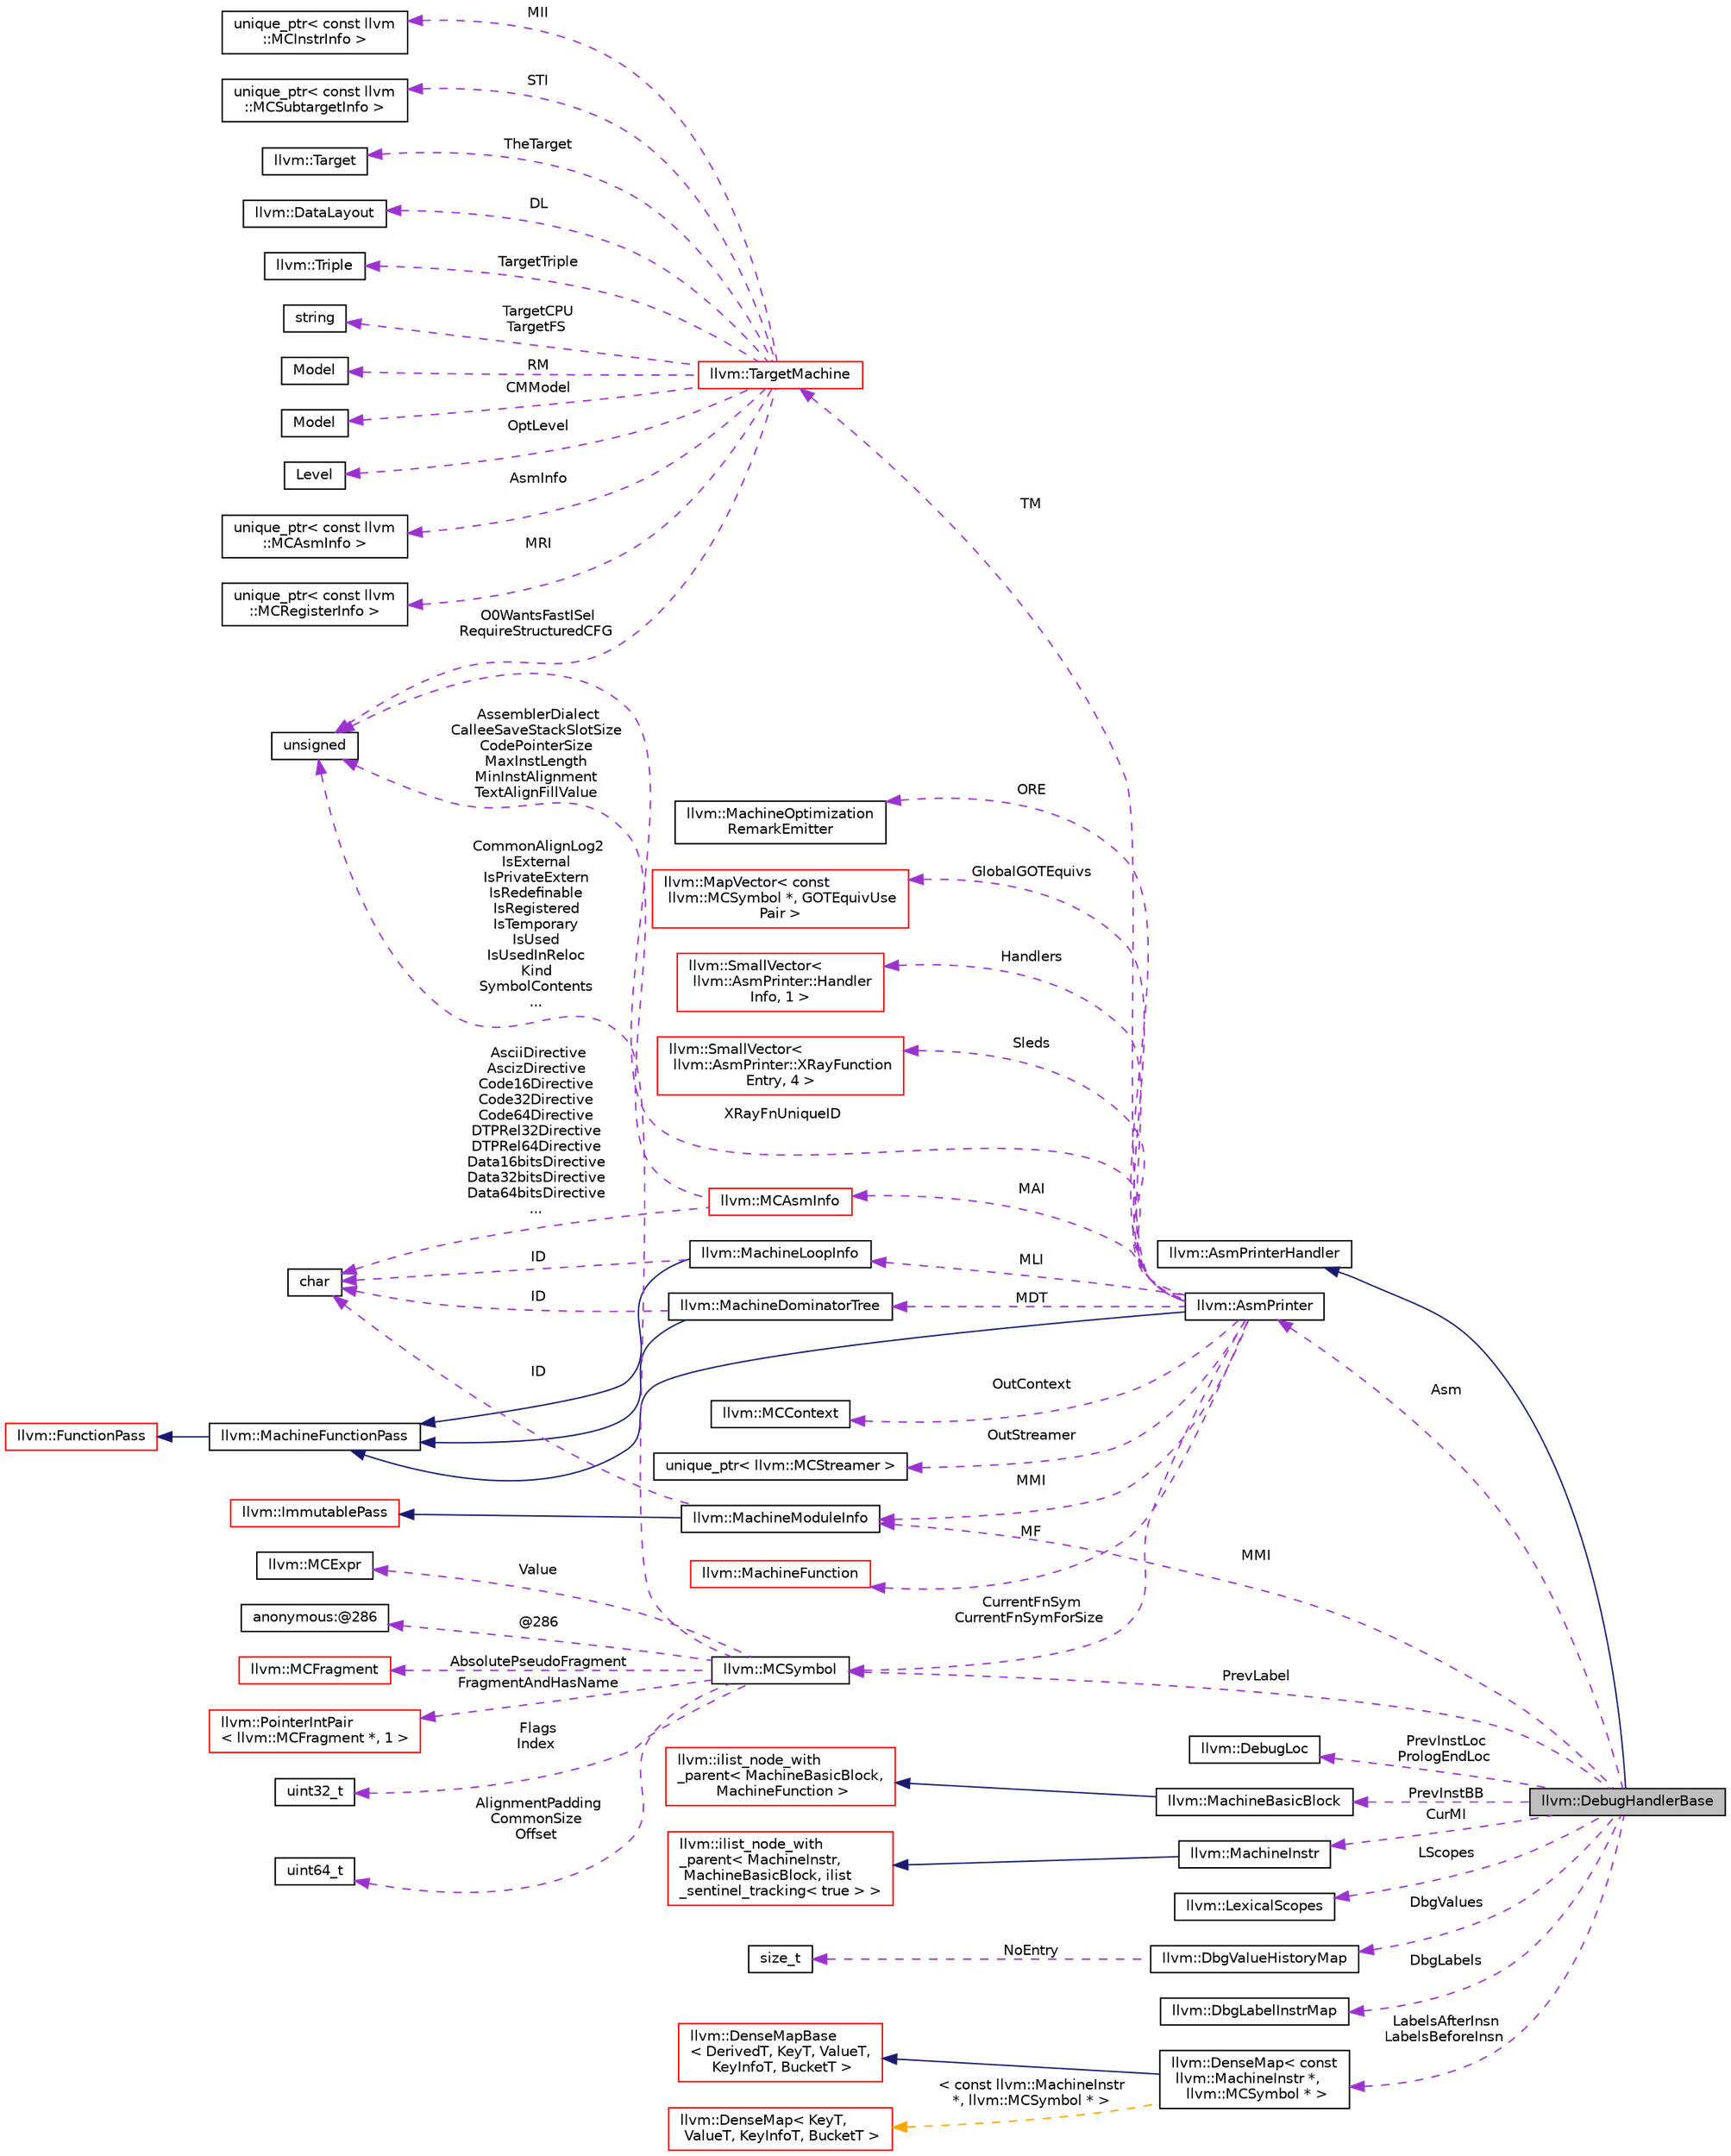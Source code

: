 digraph "llvm::DebugHandlerBase"
{
 // LATEX_PDF_SIZE
  bgcolor="transparent";
  edge [fontname="Helvetica",fontsize="10",labelfontname="Helvetica",labelfontsize="10"];
  node [fontname="Helvetica",fontsize="10",shape="box"];
  rankdir="LR";
  Node1 [label="llvm::DebugHandlerBase",height=0.2,width=0.4,color="black", fillcolor="grey75", style="filled", fontcolor="black",tooltip="Base class for debug information backends."];
  Node2 -> Node1 [dir="back",color="midnightblue",fontsize="10",style="solid",fontname="Helvetica"];
  Node2 [label="llvm::AsmPrinterHandler",height=0.2,width=0.4,color="black",URL="$classllvm_1_1AsmPrinterHandler.html",tooltip="Collects and handles AsmPrinter objects required to build debug or EH information."];
  Node3 -> Node1 [dir="back",color="darkorchid3",fontsize="10",style="dashed",label=" Asm" ,fontname="Helvetica"];
  Node3 [label="llvm::AsmPrinter",height=0.2,width=0.4,color="black",URL="$classllvm_1_1AsmPrinter.html",tooltip="This class is intended to be used as a driving class for all asm writers."];
  Node4 -> Node3 [dir="back",color="midnightblue",fontsize="10",style="solid",fontname="Helvetica"];
  Node4 [label="llvm::MachineFunctionPass",height=0.2,width=0.4,color="black",URL="$classllvm_1_1MachineFunctionPass.html",tooltip="MachineFunctionPass - This class adapts the FunctionPass interface to allow convenient creation of pa..."];
  Node5 -> Node4 [dir="back",color="midnightblue",fontsize="10",style="solid",fontname="Helvetica"];
  Node5 [label="llvm::FunctionPass",height=0.2,width=0.4,color="red",URL="$classllvm_1_1FunctionPass.html",tooltip="FunctionPass class - This class is used to implement most global optimizations."];
  Node7 -> Node3 [dir="back",color="darkorchid3",fontsize="10",style="dashed",label=" TM" ,fontname="Helvetica"];
  Node7 [label="llvm::TargetMachine",height=0.2,width=0.4,color="red",URL="$classllvm_1_1TargetMachine.html",tooltip="Primary interface to the complete machine description for the target machine."];
  Node8 -> Node7 [dir="back",color="darkorchid3",fontsize="10",style="dashed",label=" TheTarget" ,fontname="Helvetica"];
  Node8 [label="llvm::Target",height=0.2,width=0.4,color="black",URL="$classllvm_1_1Target.html",tooltip="Target - Wrapper for Target specific information."];
  Node9 -> Node7 [dir="back",color="darkorchid3",fontsize="10",style="dashed",label=" DL" ,fontname="Helvetica"];
  Node9 [label="llvm::DataLayout",height=0.2,width=0.4,color="black",URL="$classllvm_1_1DataLayout.html",tooltip="A parsed version of the target data layout string in and methods for querying it."];
  Node10 -> Node7 [dir="back",color="darkorchid3",fontsize="10",style="dashed",label=" TargetTriple" ,fontname="Helvetica"];
  Node10 [label="llvm::Triple",height=0.2,width=0.4,color="black",URL="$classllvm_1_1Triple.html",tooltip="Triple - Helper class for working with autoconf configuration names."];
  Node11 -> Node7 [dir="back",color="darkorchid3",fontsize="10",style="dashed",label=" TargetCPU\nTargetFS" ,fontname="Helvetica"];
  Node11 [label="string",height=0.2,width=0.4,color="black",tooltip=" "];
  Node12 -> Node7 [dir="back",color="darkorchid3",fontsize="10",style="dashed",label=" RM" ,fontname="Helvetica"];
  Node12 [label="Model",height=0.2,width=0.4,color="black",tooltip=" "];
  Node13 -> Node7 [dir="back",color="darkorchid3",fontsize="10",style="dashed",label=" CMModel" ,fontname="Helvetica"];
  Node13 [label="Model",height=0.2,width=0.4,color="black",tooltip=" "];
  Node14 -> Node7 [dir="back",color="darkorchid3",fontsize="10",style="dashed",label=" OptLevel" ,fontname="Helvetica"];
  Node14 [label="Level",height=0.2,width=0.4,color="black",tooltip=" "];
  Node15 -> Node7 [dir="back",color="darkorchid3",fontsize="10",style="dashed",label=" AsmInfo" ,fontname="Helvetica"];
  Node15 [label="unique_ptr\< const llvm\l::MCAsmInfo \>",height=0.2,width=0.4,color="black",tooltip=" "];
  Node16 -> Node7 [dir="back",color="darkorchid3",fontsize="10",style="dashed",label=" MRI" ,fontname="Helvetica"];
  Node16 [label="unique_ptr\< const llvm\l::MCRegisterInfo \>",height=0.2,width=0.4,color="black",tooltip=" "];
  Node17 -> Node7 [dir="back",color="darkorchid3",fontsize="10",style="dashed",label=" MII" ,fontname="Helvetica"];
  Node17 [label="unique_ptr\< const llvm\l::MCInstrInfo \>",height=0.2,width=0.4,color="black",tooltip=" "];
  Node18 -> Node7 [dir="back",color="darkorchid3",fontsize="10",style="dashed",label=" STI" ,fontname="Helvetica"];
  Node18 [label="unique_ptr\< const llvm\l::MCSubtargetInfo \>",height=0.2,width=0.4,color="black",tooltip=" "];
  Node19 -> Node7 [dir="back",color="darkorchid3",fontsize="10",style="dashed",label=" O0WantsFastISel\nRequireStructuredCFG" ,fontname="Helvetica"];
  Node19 [label="unsigned",height=0.2,width=0.4,color="black",URL="$classunsigned.html",tooltip=" "];
  Node34 -> Node3 [dir="back",color="darkorchid3",fontsize="10",style="dashed",label=" MAI" ,fontname="Helvetica"];
  Node34 [label="llvm::MCAsmInfo",height=0.2,width=0.4,color="red",URL="$classllvm_1_1MCAsmInfo.html",tooltip="This class is intended to be used as a base class for asm properties and features specific to the tar..."];
  Node19 -> Node34 [dir="back",color="darkorchid3",fontsize="10",style="dashed",label=" AssemblerDialect\nCalleeSaveStackSlotSize\nCodePointerSize\nMaxInstLength\nMinInstAlignment\nTextAlignFillValue" ,fontname="Helvetica"];
  Node35 -> Node34 [dir="back",color="darkorchid3",fontsize="10",style="dashed",label=" AsciiDirective\nAscizDirective\nCode16Directive\nCode32Directive\nCode64Directive\nDTPRel32Directive\nDTPRel64Directive\nData16bitsDirective\nData32bitsDirective\nData64bitsDirective\n..." ,fontname="Helvetica"];
  Node35 [label="char",height=0.2,width=0.4,color="black",URL="$classchar.html",tooltip=" "];
  Node42 -> Node3 [dir="back",color="darkorchid3",fontsize="10",style="dashed",label=" OutContext" ,fontname="Helvetica"];
  Node42 [label="llvm::MCContext",height=0.2,width=0.4,color="black",URL="$classllvm_1_1MCContext.html",tooltip="Context object for machine code objects."];
  Node43 -> Node3 [dir="back",color="darkorchid3",fontsize="10",style="dashed",label=" OutStreamer" ,fontname="Helvetica"];
  Node43 [label="unique_ptr\< llvm::MCStreamer \>",height=0.2,width=0.4,color="black",tooltip=" "];
  Node44 -> Node3 [dir="back",color="darkorchid3",fontsize="10",style="dashed",label=" MF" ,fontname="Helvetica"];
  Node44 [label="llvm::MachineFunction",height=0.2,width=0.4,color="red",URL="$classllvm_1_1MachineFunction.html",tooltip=" "];
  Node59 -> Node3 [dir="back",color="darkorchid3",fontsize="10",style="dashed",label=" MMI" ,fontname="Helvetica"];
  Node59 [label="llvm::MachineModuleInfo",height=0.2,width=0.4,color="black",URL="$classllvm_1_1MachineModuleInfo.html",tooltip="This class contains meta information specific to a module."];
  Node60 -> Node59 [dir="back",color="midnightblue",fontsize="10",style="solid",fontname="Helvetica"];
  Node60 [label="llvm::ImmutablePass",height=0.2,width=0.4,color="red",URL="$classllvm_1_1ImmutablePass.html",tooltip="ImmutablePass class - This class is used to provide information that does not need to be run."];
  Node35 -> Node59 [dir="back",color="darkorchid3",fontsize="10",style="dashed",label=" ID" ,fontname="Helvetica"];
  Node62 -> Node3 [dir="back",color="darkorchid3",fontsize="10",style="dashed",label=" MDT" ,fontname="Helvetica"];
  Node62 [label="llvm::MachineDominatorTree",height=0.2,width=0.4,color="black",URL="$classllvm_1_1MachineDominatorTree.html",tooltip="DominatorTree Class - Concrete subclass of DominatorTreeBase that is used to compute a normal dominat..."];
  Node4 -> Node62 [dir="back",color="midnightblue",fontsize="10",style="solid",fontname="Helvetica"];
  Node35 -> Node62 [dir="back",color="darkorchid3",fontsize="10",style="dashed",label=" ID" ,fontname="Helvetica"];
  Node63 -> Node3 [dir="back",color="darkorchid3",fontsize="10",style="dashed",label=" MLI" ,fontname="Helvetica"];
  Node63 [label="llvm::MachineLoopInfo",height=0.2,width=0.4,color="black",URL="$classllvm_1_1MachineLoopInfo.html",tooltip=" "];
  Node4 -> Node63 [dir="back",color="midnightblue",fontsize="10",style="solid",fontname="Helvetica"];
  Node35 -> Node63 [dir="back",color="darkorchid3",fontsize="10",style="dashed",label=" ID" ,fontname="Helvetica"];
  Node64 -> Node3 [dir="back",color="darkorchid3",fontsize="10",style="dashed",label=" ORE" ,fontname="Helvetica"];
  Node64 [label="llvm::MachineOptimization\lRemarkEmitter",height=0.2,width=0.4,color="black",URL="$classllvm_1_1MachineOptimizationRemarkEmitter.html",tooltip="The optimization diagnostic interface."];
  Node65 -> Node3 [dir="back",color="darkorchid3",fontsize="10",style="dashed",label=" CurrentFnSym\nCurrentFnSymForSize" ,fontname="Helvetica"];
  Node65 [label="llvm::MCSymbol",height=0.2,width=0.4,color="black",URL="$classllvm_1_1MCSymbol.html",tooltip="MCSymbol - Instances of this class represent a symbol name in the MC file, and MCSymbols are created ..."];
  Node66 -> Node65 [dir="back",color="darkorchid3",fontsize="10",style="dashed",label=" AbsolutePseudoFragment" ,fontname="Helvetica"];
  Node66 [label="llvm::MCFragment",height=0.2,width=0.4,color="red",URL="$classllvm_1_1MCFragment.html",tooltip=" "];
  Node76 -> Node65 [dir="back",color="darkorchid3",fontsize="10",style="dashed",label=" FragmentAndHasName" ,fontname="Helvetica"];
  Node76 [label="llvm::PointerIntPair\l\< llvm::MCFragment *, 1 \>",height=0.2,width=0.4,color="red",URL="$classllvm_1_1PointerIntPair.html",tooltip=" "];
  Node19 -> Node65 [dir="back",color="darkorchid3",fontsize="10",style="dashed",label=" CommonAlignLog2\nIsExternal\nIsPrivateExtern\nIsRedefinable\nIsRegistered\nIsTemporary\nIsUsed\nIsUsedInReloc\nKind\nSymbolContents\n..." ,fontname="Helvetica"];
  Node78 -> Node65 [dir="back",color="darkorchid3",fontsize="10",style="dashed",label=" Flags\nIndex" ,fontname="Helvetica"];
  Node78 [label="uint32_t",height=0.2,width=0.4,color="black",URL="$classuint32__t.html",tooltip=" "];
  Node79 -> Node65 [dir="back",color="darkorchid3",fontsize="10",style="dashed",label=" AlignmentPadding\nCommonSize\nOffset" ,fontname="Helvetica"];
  Node79 [label="uint64_t",height=0.2,width=0.4,color="black",tooltip=" "];
  Node80 -> Node65 [dir="back",color="darkorchid3",fontsize="10",style="dashed",label=" Value" ,fontname="Helvetica"];
  Node80 [label="llvm::MCExpr",height=0.2,width=0.4,color="black",URL="$classllvm_1_1MCExpr.html",tooltip="Base class for the full range of assembler expressions which are needed for parsing."];
  Node81 -> Node65 [dir="back",color="darkorchid3",fontsize="10",style="dashed",label=" @286" ,fontname="Helvetica"];
  Node81 [label="anonymous:@286",height=0.2,width=0.4,color="black",tooltip=" "];
  Node82 -> Node3 [dir="back",color="darkorchid3",fontsize="10",style="dashed",label=" GlobalGOTEquivs" ,fontname="Helvetica"];
  Node82 [label="llvm::MapVector\< const\l llvm::MCSymbol *, GOTEquivUse\lPair \>",height=0.2,width=0.4,color="red",URL="$classllvm_1_1MapVector.html",tooltip=" "];
  Node84 -> Node3 [dir="back",color="darkorchid3",fontsize="10",style="dashed",label=" Handlers" ,fontname="Helvetica"];
  Node84 [label="llvm::SmallVector\<\l llvm::AsmPrinter::Handler\lInfo, 1 \>",height=0.2,width=0.4,color="red",URL="$classllvm_1_1SmallVector.html",tooltip=" "];
  Node87 -> Node3 [dir="back",color="darkorchid3",fontsize="10",style="dashed",label=" Sleds" ,fontname="Helvetica"];
  Node87 [label="llvm::SmallVector\<\l llvm::AsmPrinter::XRayFunction\lEntry, 4 \>",height=0.2,width=0.4,color="red",URL="$classllvm_1_1SmallVector.html",tooltip=" "];
  Node19 -> Node3 [dir="back",color="darkorchid3",fontsize="10",style="dashed",label=" XRayFnUniqueID" ,fontname="Helvetica"];
  Node59 -> Node1 [dir="back",color="darkorchid3",fontsize="10",style="dashed",label=" MMI" ,fontname="Helvetica"];
  Node90 -> Node1 [dir="back",color="darkorchid3",fontsize="10",style="dashed",label=" PrevInstLoc\nPrologEndLoc" ,fontname="Helvetica"];
  Node90 [label="llvm::DebugLoc",height=0.2,width=0.4,color="black",URL="$classllvm_1_1DebugLoc.html",tooltip="A debug info location."];
  Node65 -> Node1 [dir="back",color="darkorchid3",fontsize="10",style="dashed",label=" PrevLabel" ,fontname="Helvetica"];
  Node91 -> Node1 [dir="back",color="darkorchid3",fontsize="10",style="dashed",label=" PrevInstBB" ,fontname="Helvetica"];
  Node91 [label="llvm::MachineBasicBlock",height=0.2,width=0.4,color="black",URL="$classllvm_1_1MachineBasicBlock.html",tooltip=" "];
  Node92 -> Node91 [dir="back",color="midnightblue",fontsize="10",style="solid",fontname="Helvetica"];
  Node92 [label="llvm::ilist_node_with\l_parent\< MachineBasicBlock,\l MachineFunction \>",height=0.2,width=0.4,color="red",URL="$classllvm_1_1ilist__node__with__parent.html",tooltip=" "];
  Node94 -> Node1 [dir="back",color="darkorchid3",fontsize="10",style="dashed",label=" CurMI" ,fontname="Helvetica"];
  Node94 [label="llvm::MachineInstr",height=0.2,width=0.4,color="black",URL="$classllvm_1_1MachineInstr.html",tooltip="Representation of each machine instruction."];
  Node95 -> Node94 [dir="back",color="midnightblue",fontsize="10",style="solid",fontname="Helvetica"];
  Node95 [label="llvm::ilist_node_with\l_parent\< MachineInstr,\l MachineBasicBlock, ilist\l_sentinel_tracking\< true \> \>",height=0.2,width=0.4,color="red",URL="$classllvm_1_1ilist__node__with__parent.html",tooltip=" "];
  Node97 -> Node1 [dir="back",color="darkorchid3",fontsize="10",style="dashed",label=" LScopes" ,fontname="Helvetica"];
  Node97 [label="llvm::LexicalScopes",height=0.2,width=0.4,color="black",URL="$classllvm_1_1LexicalScopes.html",tooltip="LexicalScopes - This class provides interface to collect and use lexical scoping information from mac..."];
  Node98 -> Node1 [dir="back",color="darkorchid3",fontsize="10",style="dashed",label=" DbgValues" ,fontname="Helvetica"];
  Node98 [label="llvm::DbgValueHistoryMap",height=0.2,width=0.4,color="black",URL="$classllvm_1_1DbgValueHistoryMap.html",tooltip="For each user variable, keep a list of instruction ranges where this variable is accessible."];
  Node37 -> Node98 [dir="back",color="darkorchid3",fontsize="10",style="dashed",label=" NoEntry" ,fontname="Helvetica"];
  Node37 [label="size_t",height=0.2,width=0.4,color="black",URL="$classsize__t.html",tooltip=" "];
  Node99 -> Node1 [dir="back",color="darkorchid3",fontsize="10",style="dashed",label=" DbgLabels" ,fontname="Helvetica"];
  Node99 [label="llvm::DbgLabelInstrMap",height=0.2,width=0.4,color="black",URL="$classllvm_1_1DbgLabelInstrMap.html",tooltip="For each inlined instance of a source-level label, keep the corresponding DBG_LABEL instruction."];
  Node100 -> Node1 [dir="back",color="darkorchid3",fontsize="10",style="dashed",label=" LabelsAfterInsn\nLabelsBeforeInsn" ,fontname="Helvetica"];
  Node100 [label="llvm::DenseMap\< const\l llvm::MachineInstr *,\l llvm::MCSymbol * \>",height=0.2,width=0.4,color="black",URL="$classllvm_1_1DenseMap.html",tooltip=" "];
  Node101 -> Node100 [dir="back",color="midnightblue",fontsize="10",style="solid",fontname="Helvetica"];
  Node101 [label="llvm::DenseMapBase\l\< DerivedT, KeyT, ValueT,\l KeyInfoT, BucketT \>",height=0.2,width=0.4,color="red",URL="$classllvm_1_1DenseMapBase.html",tooltip=" "];
  Node103 -> Node100 [dir="back",color="orange",fontsize="10",style="dashed",label=" \< const llvm::MachineInstr\l *, llvm::MCSymbol * \>" ,fontname="Helvetica"];
  Node103 [label="llvm::DenseMap\< KeyT,\l ValueT, KeyInfoT, BucketT \>",height=0.2,width=0.4,color="red",URL="$classllvm_1_1DenseMap.html",tooltip=" "];
}
